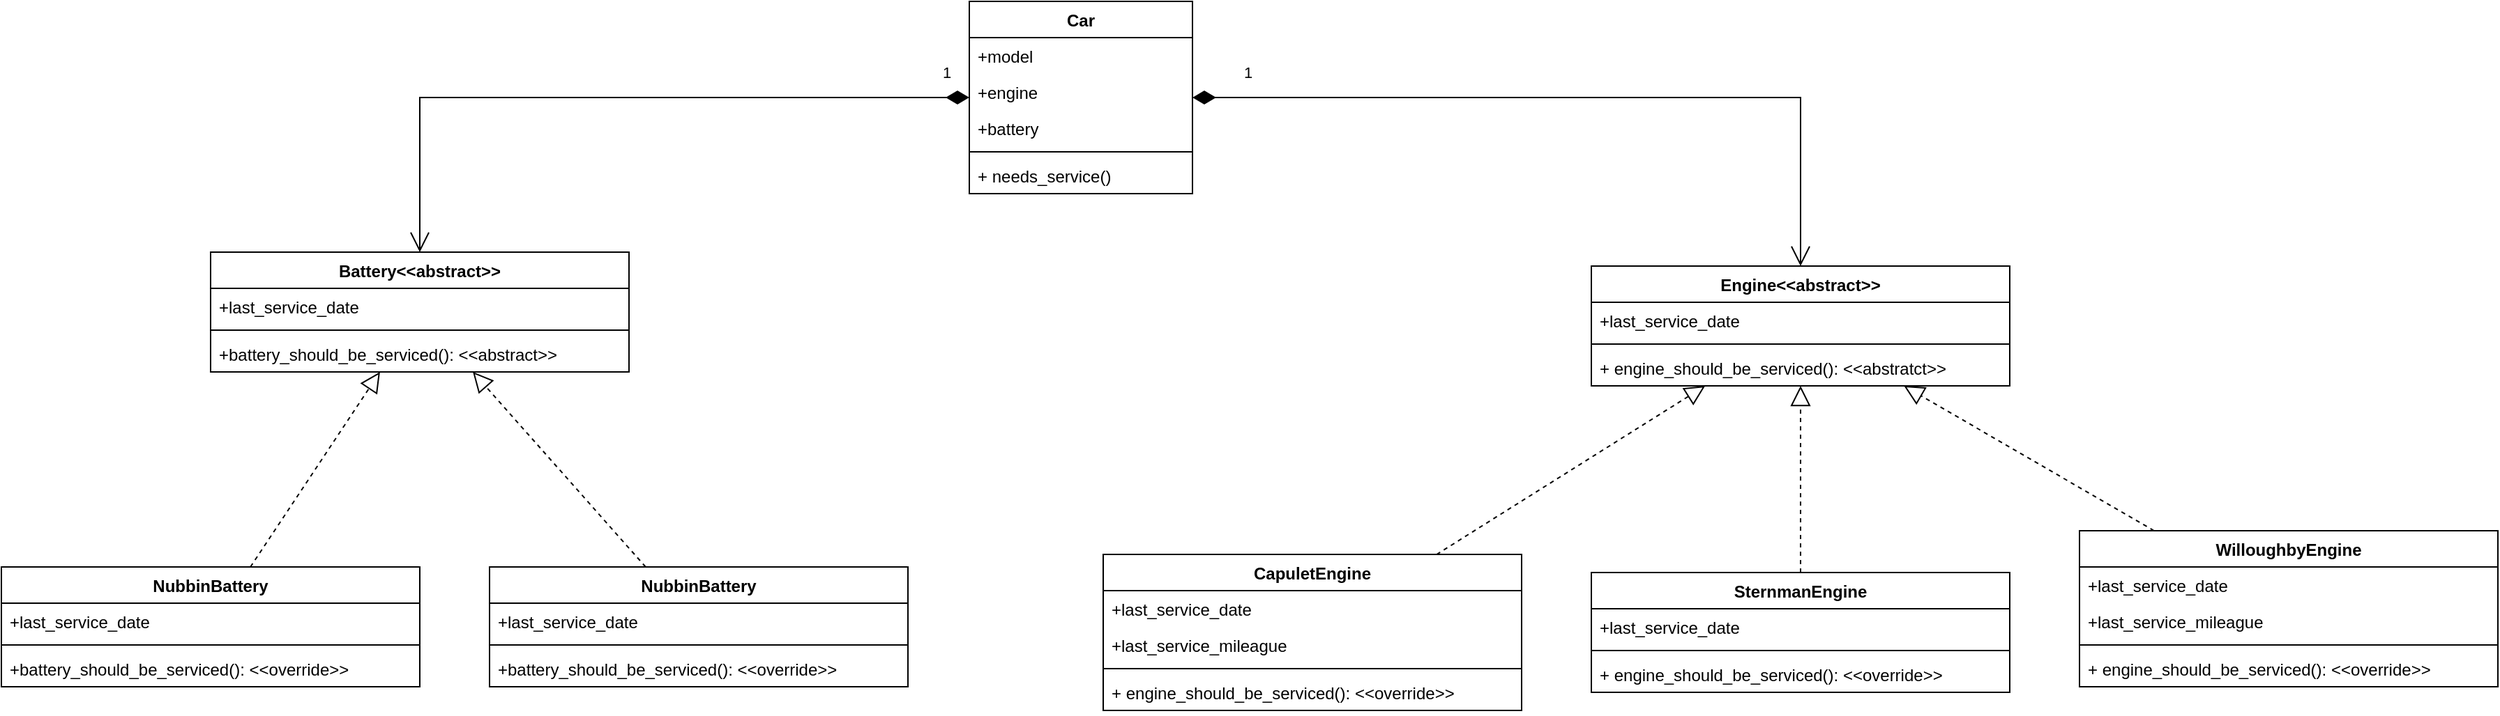<mxfile version="21.7.5" type="device">
  <diagram id="C5RBs43oDa-KdzZeNtuy" name="Page-1">
    <mxGraphModel dx="2911" dy="1070" grid="1" gridSize="10" guides="1" tooltips="1" connect="1" arrows="1" fold="1" page="1" pageScale="1" pageWidth="827" pageHeight="1169" math="0" shadow="0">
      <root>
        <mxCell id="WIyWlLk6GJQsqaUBKTNV-0" />
        <mxCell id="WIyWlLk6GJQsqaUBKTNV-1" parent="WIyWlLk6GJQsqaUBKTNV-0" />
        <mxCell id="_YLV2m60256nmmVnuMeL-3" value="Car" style="swimlane;fontStyle=1;align=center;verticalAlign=top;childLayout=stackLayout;horizontal=1;startSize=26;horizontalStack=0;resizeParent=1;resizeParentMax=0;resizeLast=0;collapsible=1;marginBottom=0;whiteSpace=wrap;html=1;" vertex="1" parent="WIyWlLk6GJQsqaUBKTNV-1">
          <mxGeometry x="334" y="110" width="160" height="138" as="geometry" />
        </mxCell>
        <mxCell id="_YLV2m60256nmmVnuMeL-4" value="+model" style="text;strokeColor=none;fillColor=none;align=left;verticalAlign=top;spacingLeft=4;spacingRight=4;overflow=hidden;rotatable=0;points=[[0,0.5],[1,0.5]];portConstraint=eastwest;whiteSpace=wrap;html=1;" vertex="1" parent="_YLV2m60256nmmVnuMeL-3">
          <mxGeometry y="26" width="160" height="26" as="geometry" />
        </mxCell>
        <mxCell id="_YLV2m60256nmmVnuMeL-7" value="+engine" style="text;strokeColor=none;fillColor=none;align=left;verticalAlign=top;spacingLeft=4;spacingRight=4;overflow=hidden;rotatable=0;points=[[0,0.5],[1,0.5]];portConstraint=eastwest;whiteSpace=wrap;html=1;" vertex="1" parent="_YLV2m60256nmmVnuMeL-3">
          <mxGeometry y="52" width="160" height="26" as="geometry" />
        </mxCell>
        <mxCell id="_YLV2m60256nmmVnuMeL-8" value="+battery" style="text;strokeColor=none;fillColor=none;align=left;verticalAlign=top;spacingLeft=4;spacingRight=4;overflow=hidden;rotatable=0;points=[[0,0.5],[1,0.5]];portConstraint=eastwest;whiteSpace=wrap;html=1;" vertex="1" parent="_YLV2m60256nmmVnuMeL-3">
          <mxGeometry y="78" width="160" height="26" as="geometry" />
        </mxCell>
        <mxCell id="_YLV2m60256nmmVnuMeL-5" value="" style="line;strokeWidth=1;fillColor=none;align=left;verticalAlign=middle;spacingTop=-1;spacingLeft=3;spacingRight=3;rotatable=0;labelPosition=right;points=[];portConstraint=eastwest;strokeColor=inherit;" vertex="1" parent="_YLV2m60256nmmVnuMeL-3">
          <mxGeometry y="104" width="160" height="8" as="geometry" />
        </mxCell>
        <mxCell id="_YLV2m60256nmmVnuMeL-6" value="+ needs_service()" style="text;strokeColor=none;fillColor=none;align=left;verticalAlign=top;spacingLeft=4;spacingRight=4;overflow=hidden;rotatable=0;points=[[0,0.5],[1,0.5]];portConstraint=eastwest;whiteSpace=wrap;html=1;" vertex="1" parent="_YLV2m60256nmmVnuMeL-3">
          <mxGeometry y="112" width="160" height="26" as="geometry" />
        </mxCell>
        <mxCell id="_YLV2m60256nmmVnuMeL-9" value="Battery&amp;lt;&amp;lt;abstract&amp;gt;&amp;gt;" style="swimlane;fontStyle=1;align=center;verticalAlign=top;childLayout=stackLayout;horizontal=1;startSize=26;horizontalStack=0;resizeParent=1;resizeParentMax=0;resizeLast=0;collapsible=1;marginBottom=0;whiteSpace=wrap;html=1;" vertex="1" parent="WIyWlLk6GJQsqaUBKTNV-1">
          <mxGeometry x="-210" y="290" width="300" height="86" as="geometry" />
        </mxCell>
        <mxCell id="_YLV2m60256nmmVnuMeL-12" value="+last_service_date" style="text;strokeColor=none;fillColor=none;align=left;verticalAlign=top;spacingLeft=4;spacingRight=4;overflow=hidden;rotatable=0;points=[[0,0.5],[1,0.5]];portConstraint=eastwest;whiteSpace=wrap;html=1;" vertex="1" parent="_YLV2m60256nmmVnuMeL-9">
          <mxGeometry y="26" width="300" height="26" as="geometry" />
        </mxCell>
        <mxCell id="_YLV2m60256nmmVnuMeL-13" value="" style="line;strokeWidth=1;fillColor=none;align=left;verticalAlign=middle;spacingTop=-1;spacingLeft=3;spacingRight=3;rotatable=0;labelPosition=right;points=[];portConstraint=eastwest;strokeColor=inherit;" vertex="1" parent="_YLV2m60256nmmVnuMeL-9">
          <mxGeometry y="52" width="300" height="8" as="geometry" />
        </mxCell>
        <mxCell id="_YLV2m60256nmmVnuMeL-14" value="+battery_should_be_serviced(): &amp;lt;&amp;lt;abstract&amp;gt;&amp;gt;" style="text;strokeColor=none;fillColor=none;align=left;verticalAlign=top;spacingLeft=4;spacingRight=4;overflow=hidden;rotatable=0;points=[[0,0.5],[1,0.5]];portConstraint=eastwest;whiteSpace=wrap;html=1;" vertex="1" parent="_YLV2m60256nmmVnuMeL-9">
          <mxGeometry y="60" width="300" height="26" as="geometry" />
        </mxCell>
        <mxCell id="_YLV2m60256nmmVnuMeL-15" value="Engine&amp;lt;&amp;lt;abstract&amp;gt;&amp;gt;" style="swimlane;fontStyle=1;align=center;verticalAlign=top;childLayout=stackLayout;horizontal=1;startSize=26;horizontalStack=0;resizeParent=1;resizeParentMax=0;resizeLast=0;collapsible=1;marginBottom=0;whiteSpace=wrap;html=1;" vertex="1" parent="WIyWlLk6GJQsqaUBKTNV-1">
          <mxGeometry x="780" y="300" width="300" height="86" as="geometry" />
        </mxCell>
        <mxCell id="_YLV2m60256nmmVnuMeL-16" value="+last_service_date" style="text;strokeColor=none;fillColor=none;align=left;verticalAlign=top;spacingLeft=4;spacingRight=4;overflow=hidden;rotatable=0;points=[[0,0.5],[1,0.5]];portConstraint=eastwest;whiteSpace=wrap;html=1;" vertex="1" parent="_YLV2m60256nmmVnuMeL-15">
          <mxGeometry y="26" width="300" height="26" as="geometry" />
        </mxCell>
        <mxCell id="_YLV2m60256nmmVnuMeL-17" value="" style="line;strokeWidth=1;fillColor=none;align=left;verticalAlign=middle;spacingTop=-1;spacingLeft=3;spacingRight=3;rotatable=0;labelPosition=right;points=[];portConstraint=eastwest;strokeColor=inherit;" vertex="1" parent="_YLV2m60256nmmVnuMeL-15">
          <mxGeometry y="52" width="300" height="8" as="geometry" />
        </mxCell>
        <mxCell id="_YLV2m60256nmmVnuMeL-18" value="+ engine_should_be_serviced(): &amp;lt;&amp;lt;abstratct&amp;gt;&amp;gt;" style="text;strokeColor=none;fillColor=none;align=left;verticalAlign=top;spacingLeft=4;spacingRight=4;overflow=hidden;rotatable=0;points=[[0,0.5],[1,0.5]];portConstraint=eastwest;whiteSpace=wrap;html=1;" vertex="1" parent="_YLV2m60256nmmVnuMeL-15">
          <mxGeometry y="60" width="300" height="26" as="geometry" />
        </mxCell>
        <mxCell id="_YLV2m60256nmmVnuMeL-19" value="1" style="endArrow=open;html=1;endSize=12;startArrow=diamondThin;startSize=14;startFill=1;edgeStyle=orthogonalEdgeStyle;align=left;verticalAlign=bottom;rounded=0;" edge="1" parent="WIyWlLk6GJQsqaUBKTNV-1" source="_YLV2m60256nmmVnuMeL-3" target="_YLV2m60256nmmVnuMeL-15">
          <mxGeometry x="-0.875" y="9" relative="1" as="geometry">
            <mxPoint x="330" y="270" as="sourcePoint" />
            <mxPoint x="490" y="270" as="targetPoint" />
            <mxPoint as="offset" />
          </mxGeometry>
        </mxCell>
        <mxCell id="_YLV2m60256nmmVnuMeL-20" value="1" style="endArrow=open;html=1;endSize=12;startArrow=diamondThin;startSize=14;startFill=1;edgeStyle=orthogonalEdgeStyle;align=left;verticalAlign=bottom;rounded=0;" edge="1" parent="WIyWlLk6GJQsqaUBKTNV-1" source="_YLV2m60256nmmVnuMeL-3" target="_YLV2m60256nmmVnuMeL-9">
          <mxGeometry x="-0.914" y="-9" relative="1" as="geometry">
            <mxPoint x="130" y="160" as="sourcePoint" />
            <mxPoint x="216" y="261" as="targetPoint" />
            <mxPoint as="offset" />
          </mxGeometry>
        </mxCell>
        <mxCell id="_YLV2m60256nmmVnuMeL-23" value="WilloughbyEngine" style="swimlane;fontStyle=1;align=center;verticalAlign=top;childLayout=stackLayout;horizontal=1;startSize=26;horizontalStack=0;resizeParent=1;resizeParentMax=0;resizeLast=0;collapsible=1;marginBottom=0;whiteSpace=wrap;html=1;" vertex="1" parent="WIyWlLk6GJQsqaUBKTNV-1">
          <mxGeometry x="1130" y="490" width="300" height="112" as="geometry" />
        </mxCell>
        <mxCell id="_YLV2m60256nmmVnuMeL-24" value="+last_service_date" style="text;strokeColor=none;fillColor=none;align=left;verticalAlign=top;spacingLeft=4;spacingRight=4;overflow=hidden;rotatable=0;points=[[0,0.5],[1,0.5]];portConstraint=eastwest;whiteSpace=wrap;html=1;" vertex="1" parent="_YLV2m60256nmmVnuMeL-23">
          <mxGeometry y="26" width="300" height="26" as="geometry" />
        </mxCell>
        <mxCell id="_YLV2m60256nmmVnuMeL-29" value="+last_service_mileague" style="text;strokeColor=none;fillColor=none;align=left;verticalAlign=top;spacingLeft=4;spacingRight=4;overflow=hidden;rotatable=0;points=[[0,0.5],[1,0.5]];portConstraint=eastwest;whiteSpace=wrap;html=1;" vertex="1" parent="_YLV2m60256nmmVnuMeL-23">
          <mxGeometry y="52" width="300" height="26" as="geometry" />
        </mxCell>
        <mxCell id="_YLV2m60256nmmVnuMeL-25" value="" style="line;strokeWidth=1;fillColor=none;align=left;verticalAlign=middle;spacingTop=-1;spacingLeft=3;spacingRight=3;rotatable=0;labelPosition=right;points=[];portConstraint=eastwest;strokeColor=inherit;" vertex="1" parent="_YLV2m60256nmmVnuMeL-23">
          <mxGeometry y="78" width="300" height="8" as="geometry" />
        </mxCell>
        <mxCell id="_YLV2m60256nmmVnuMeL-26" value="+ engine_should_be_serviced(): &amp;lt;&amp;lt;override&amp;gt;&amp;gt;" style="text;strokeColor=none;fillColor=none;align=left;verticalAlign=top;spacingLeft=4;spacingRight=4;overflow=hidden;rotatable=0;points=[[0,0.5],[1,0.5]];portConstraint=eastwest;whiteSpace=wrap;html=1;" vertex="1" parent="_YLV2m60256nmmVnuMeL-23">
          <mxGeometry y="86" width="300" height="26" as="geometry" />
        </mxCell>
        <mxCell id="_YLV2m60256nmmVnuMeL-28" value="" style="endArrow=block;dashed=1;endFill=0;endSize=12;html=1;rounded=0;" edge="1" parent="WIyWlLk6GJQsqaUBKTNV-1" source="_YLV2m60256nmmVnuMeL-23" target="_YLV2m60256nmmVnuMeL-15">
          <mxGeometry width="160" relative="1" as="geometry">
            <mxPoint x="290" y="560" as="sourcePoint" />
            <mxPoint x="450" y="560" as="targetPoint" />
          </mxGeometry>
        </mxCell>
        <mxCell id="_YLV2m60256nmmVnuMeL-30" value="SternmanEngine" style="swimlane;fontStyle=1;align=center;verticalAlign=top;childLayout=stackLayout;horizontal=1;startSize=26;horizontalStack=0;resizeParent=1;resizeParentMax=0;resizeLast=0;collapsible=1;marginBottom=0;whiteSpace=wrap;html=1;" vertex="1" parent="WIyWlLk6GJQsqaUBKTNV-1">
          <mxGeometry x="780" y="520" width="300" height="86" as="geometry" />
        </mxCell>
        <mxCell id="_YLV2m60256nmmVnuMeL-31" value="+last_service_date" style="text;strokeColor=none;fillColor=none;align=left;verticalAlign=top;spacingLeft=4;spacingRight=4;overflow=hidden;rotatable=0;points=[[0,0.5],[1,0.5]];portConstraint=eastwest;whiteSpace=wrap;html=1;" vertex="1" parent="_YLV2m60256nmmVnuMeL-30">
          <mxGeometry y="26" width="300" height="26" as="geometry" />
        </mxCell>
        <mxCell id="_YLV2m60256nmmVnuMeL-33" value="" style="line;strokeWidth=1;fillColor=none;align=left;verticalAlign=middle;spacingTop=-1;spacingLeft=3;spacingRight=3;rotatable=0;labelPosition=right;points=[];portConstraint=eastwest;strokeColor=inherit;" vertex="1" parent="_YLV2m60256nmmVnuMeL-30">
          <mxGeometry y="52" width="300" height="8" as="geometry" />
        </mxCell>
        <mxCell id="_YLV2m60256nmmVnuMeL-34" value="+ engine_should_be_serviced(): &amp;lt;&amp;lt;override&amp;gt;&amp;gt;" style="text;strokeColor=none;fillColor=none;align=left;verticalAlign=top;spacingLeft=4;spacingRight=4;overflow=hidden;rotatable=0;points=[[0,0.5],[1,0.5]];portConstraint=eastwest;whiteSpace=wrap;html=1;" vertex="1" parent="_YLV2m60256nmmVnuMeL-30">
          <mxGeometry y="60" width="300" height="26" as="geometry" />
        </mxCell>
        <mxCell id="_YLV2m60256nmmVnuMeL-35" value="" style="endArrow=block;dashed=1;endFill=0;endSize=12;html=1;rounded=0;" edge="1" parent="WIyWlLk6GJQsqaUBKTNV-1" source="_YLV2m60256nmmVnuMeL-30" target="_YLV2m60256nmmVnuMeL-15">
          <mxGeometry width="160" relative="1" as="geometry">
            <mxPoint x="1059" y="520" as="sourcePoint" />
            <mxPoint x="880" y="416" as="targetPoint" />
          </mxGeometry>
        </mxCell>
        <mxCell id="_YLV2m60256nmmVnuMeL-36" value="CapuletEngine" style="swimlane;fontStyle=1;align=center;verticalAlign=top;childLayout=stackLayout;horizontal=1;startSize=26;horizontalStack=0;resizeParent=1;resizeParentMax=0;resizeLast=0;collapsible=1;marginBottom=0;whiteSpace=wrap;html=1;" vertex="1" parent="WIyWlLk6GJQsqaUBKTNV-1">
          <mxGeometry x="430" y="507" width="300" height="112" as="geometry" />
        </mxCell>
        <mxCell id="_YLV2m60256nmmVnuMeL-37" value="+last_service_date" style="text;strokeColor=none;fillColor=none;align=left;verticalAlign=top;spacingLeft=4;spacingRight=4;overflow=hidden;rotatable=0;points=[[0,0.5],[1,0.5]];portConstraint=eastwest;whiteSpace=wrap;html=1;" vertex="1" parent="_YLV2m60256nmmVnuMeL-36">
          <mxGeometry y="26" width="300" height="26" as="geometry" />
        </mxCell>
        <mxCell id="_YLV2m60256nmmVnuMeL-40" value="+last_service_mileague" style="text;strokeColor=none;fillColor=none;align=left;verticalAlign=top;spacingLeft=4;spacingRight=4;overflow=hidden;rotatable=0;points=[[0,0.5],[1,0.5]];portConstraint=eastwest;whiteSpace=wrap;html=1;" vertex="1" parent="_YLV2m60256nmmVnuMeL-36">
          <mxGeometry y="52" width="300" height="26" as="geometry" />
        </mxCell>
        <mxCell id="_YLV2m60256nmmVnuMeL-38" value="" style="line;strokeWidth=1;fillColor=none;align=left;verticalAlign=middle;spacingTop=-1;spacingLeft=3;spacingRight=3;rotatable=0;labelPosition=right;points=[];portConstraint=eastwest;strokeColor=inherit;" vertex="1" parent="_YLV2m60256nmmVnuMeL-36">
          <mxGeometry y="78" width="300" height="8" as="geometry" />
        </mxCell>
        <mxCell id="_YLV2m60256nmmVnuMeL-39" value="+ engine_should_be_serviced(): &amp;lt;&amp;lt;override&amp;gt;&amp;gt;" style="text;strokeColor=none;fillColor=none;align=left;verticalAlign=top;spacingLeft=4;spacingRight=4;overflow=hidden;rotatable=0;points=[[0,0.5],[1,0.5]];portConstraint=eastwest;whiteSpace=wrap;html=1;" vertex="1" parent="_YLV2m60256nmmVnuMeL-36">
          <mxGeometry y="86" width="300" height="26" as="geometry" />
        </mxCell>
        <mxCell id="_YLV2m60256nmmVnuMeL-41" value="" style="endArrow=block;dashed=1;endFill=0;endSize=12;html=1;rounded=0;" edge="1" parent="WIyWlLk6GJQsqaUBKTNV-1" source="_YLV2m60256nmmVnuMeL-36" target="_YLV2m60256nmmVnuMeL-15">
          <mxGeometry width="160" relative="1" as="geometry">
            <mxPoint x="940" y="530" as="sourcePoint" />
            <mxPoint x="940" y="396" as="targetPoint" />
          </mxGeometry>
        </mxCell>
        <mxCell id="_YLV2m60256nmmVnuMeL-43" value="NubbinBattery" style="swimlane;fontStyle=1;align=center;verticalAlign=top;childLayout=stackLayout;horizontal=1;startSize=26;horizontalStack=0;resizeParent=1;resizeParentMax=0;resizeLast=0;collapsible=1;marginBottom=0;whiteSpace=wrap;html=1;" vertex="1" parent="WIyWlLk6GJQsqaUBKTNV-1">
          <mxGeometry x="-360" y="516" width="300" height="86" as="geometry" />
        </mxCell>
        <mxCell id="_YLV2m60256nmmVnuMeL-44" value="+last_service_date" style="text;strokeColor=none;fillColor=none;align=left;verticalAlign=top;spacingLeft=4;spacingRight=4;overflow=hidden;rotatable=0;points=[[0,0.5],[1,0.5]];portConstraint=eastwest;whiteSpace=wrap;html=1;" vertex="1" parent="_YLV2m60256nmmVnuMeL-43">
          <mxGeometry y="26" width="300" height="26" as="geometry" />
        </mxCell>
        <mxCell id="_YLV2m60256nmmVnuMeL-45" value="" style="line;strokeWidth=1;fillColor=none;align=left;verticalAlign=middle;spacingTop=-1;spacingLeft=3;spacingRight=3;rotatable=0;labelPosition=right;points=[];portConstraint=eastwest;strokeColor=inherit;" vertex="1" parent="_YLV2m60256nmmVnuMeL-43">
          <mxGeometry y="52" width="300" height="8" as="geometry" />
        </mxCell>
        <mxCell id="_YLV2m60256nmmVnuMeL-46" value="+battery_should_be_serviced(): &amp;lt;&amp;lt;override&amp;gt;&amp;gt;" style="text;strokeColor=none;fillColor=none;align=left;verticalAlign=top;spacingLeft=4;spacingRight=4;overflow=hidden;rotatable=0;points=[[0,0.5],[1,0.5]];portConstraint=eastwest;whiteSpace=wrap;html=1;" vertex="1" parent="_YLV2m60256nmmVnuMeL-43">
          <mxGeometry y="60" width="300" height="26" as="geometry" />
        </mxCell>
        <mxCell id="_YLV2m60256nmmVnuMeL-47" value="" style="endArrow=block;dashed=1;endFill=0;endSize=12;html=1;rounded=0;" edge="1" parent="WIyWlLk6GJQsqaUBKTNV-1" source="_YLV2m60256nmmVnuMeL-43" target="_YLV2m60256nmmVnuMeL-9">
          <mxGeometry width="160" relative="1" as="geometry">
            <mxPoint x="-160" y="620" as="sourcePoint" />
            <mxPoint y="620" as="targetPoint" />
          </mxGeometry>
        </mxCell>
        <mxCell id="_YLV2m60256nmmVnuMeL-48" value="NubbinBattery" style="swimlane;fontStyle=1;align=center;verticalAlign=top;childLayout=stackLayout;horizontal=1;startSize=26;horizontalStack=0;resizeParent=1;resizeParentMax=0;resizeLast=0;collapsible=1;marginBottom=0;whiteSpace=wrap;html=1;" vertex="1" parent="WIyWlLk6GJQsqaUBKTNV-1">
          <mxGeometry x="-10" y="516" width="300" height="86" as="geometry" />
        </mxCell>
        <mxCell id="_YLV2m60256nmmVnuMeL-49" value="+last_service_date" style="text;strokeColor=none;fillColor=none;align=left;verticalAlign=top;spacingLeft=4;spacingRight=4;overflow=hidden;rotatable=0;points=[[0,0.5],[1,0.5]];portConstraint=eastwest;whiteSpace=wrap;html=1;" vertex="1" parent="_YLV2m60256nmmVnuMeL-48">
          <mxGeometry y="26" width="300" height="26" as="geometry" />
        </mxCell>
        <mxCell id="_YLV2m60256nmmVnuMeL-50" value="" style="line;strokeWidth=1;fillColor=none;align=left;verticalAlign=middle;spacingTop=-1;spacingLeft=3;spacingRight=3;rotatable=0;labelPosition=right;points=[];portConstraint=eastwest;strokeColor=inherit;" vertex="1" parent="_YLV2m60256nmmVnuMeL-48">
          <mxGeometry y="52" width="300" height="8" as="geometry" />
        </mxCell>
        <mxCell id="_YLV2m60256nmmVnuMeL-51" value="+battery_should_be_serviced(): &amp;lt;&amp;lt;override&amp;gt;&amp;gt;" style="text;strokeColor=none;fillColor=none;align=left;verticalAlign=top;spacingLeft=4;spacingRight=4;overflow=hidden;rotatable=0;points=[[0,0.5],[1,0.5]];portConstraint=eastwest;whiteSpace=wrap;html=1;" vertex="1" parent="_YLV2m60256nmmVnuMeL-48">
          <mxGeometry y="60" width="300" height="26" as="geometry" />
        </mxCell>
        <mxCell id="_YLV2m60256nmmVnuMeL-52" value="" style="endArrow=block;dashed=1;endFill=0;endSize=12;html=1;rounded=0;" edge="1" parent="WIyWlLk6GJQsqaUBKTNV-1" source="_YLV2m60256nmmVnuMeL-48" target="_YLV2m60256nmmVnuMeL-9">
          <mxGeometry width="160" relative="1" as="geometry">
            <mxPoint x="-171" y="526" as="sourcePoint" />
            <mxPoint x="-79" y="386" as="targetPoint" />
          </mxGeometry>
        </mxCell>
      </root>
    </mxGraphModel>
  </diagram>
</mxfile>
